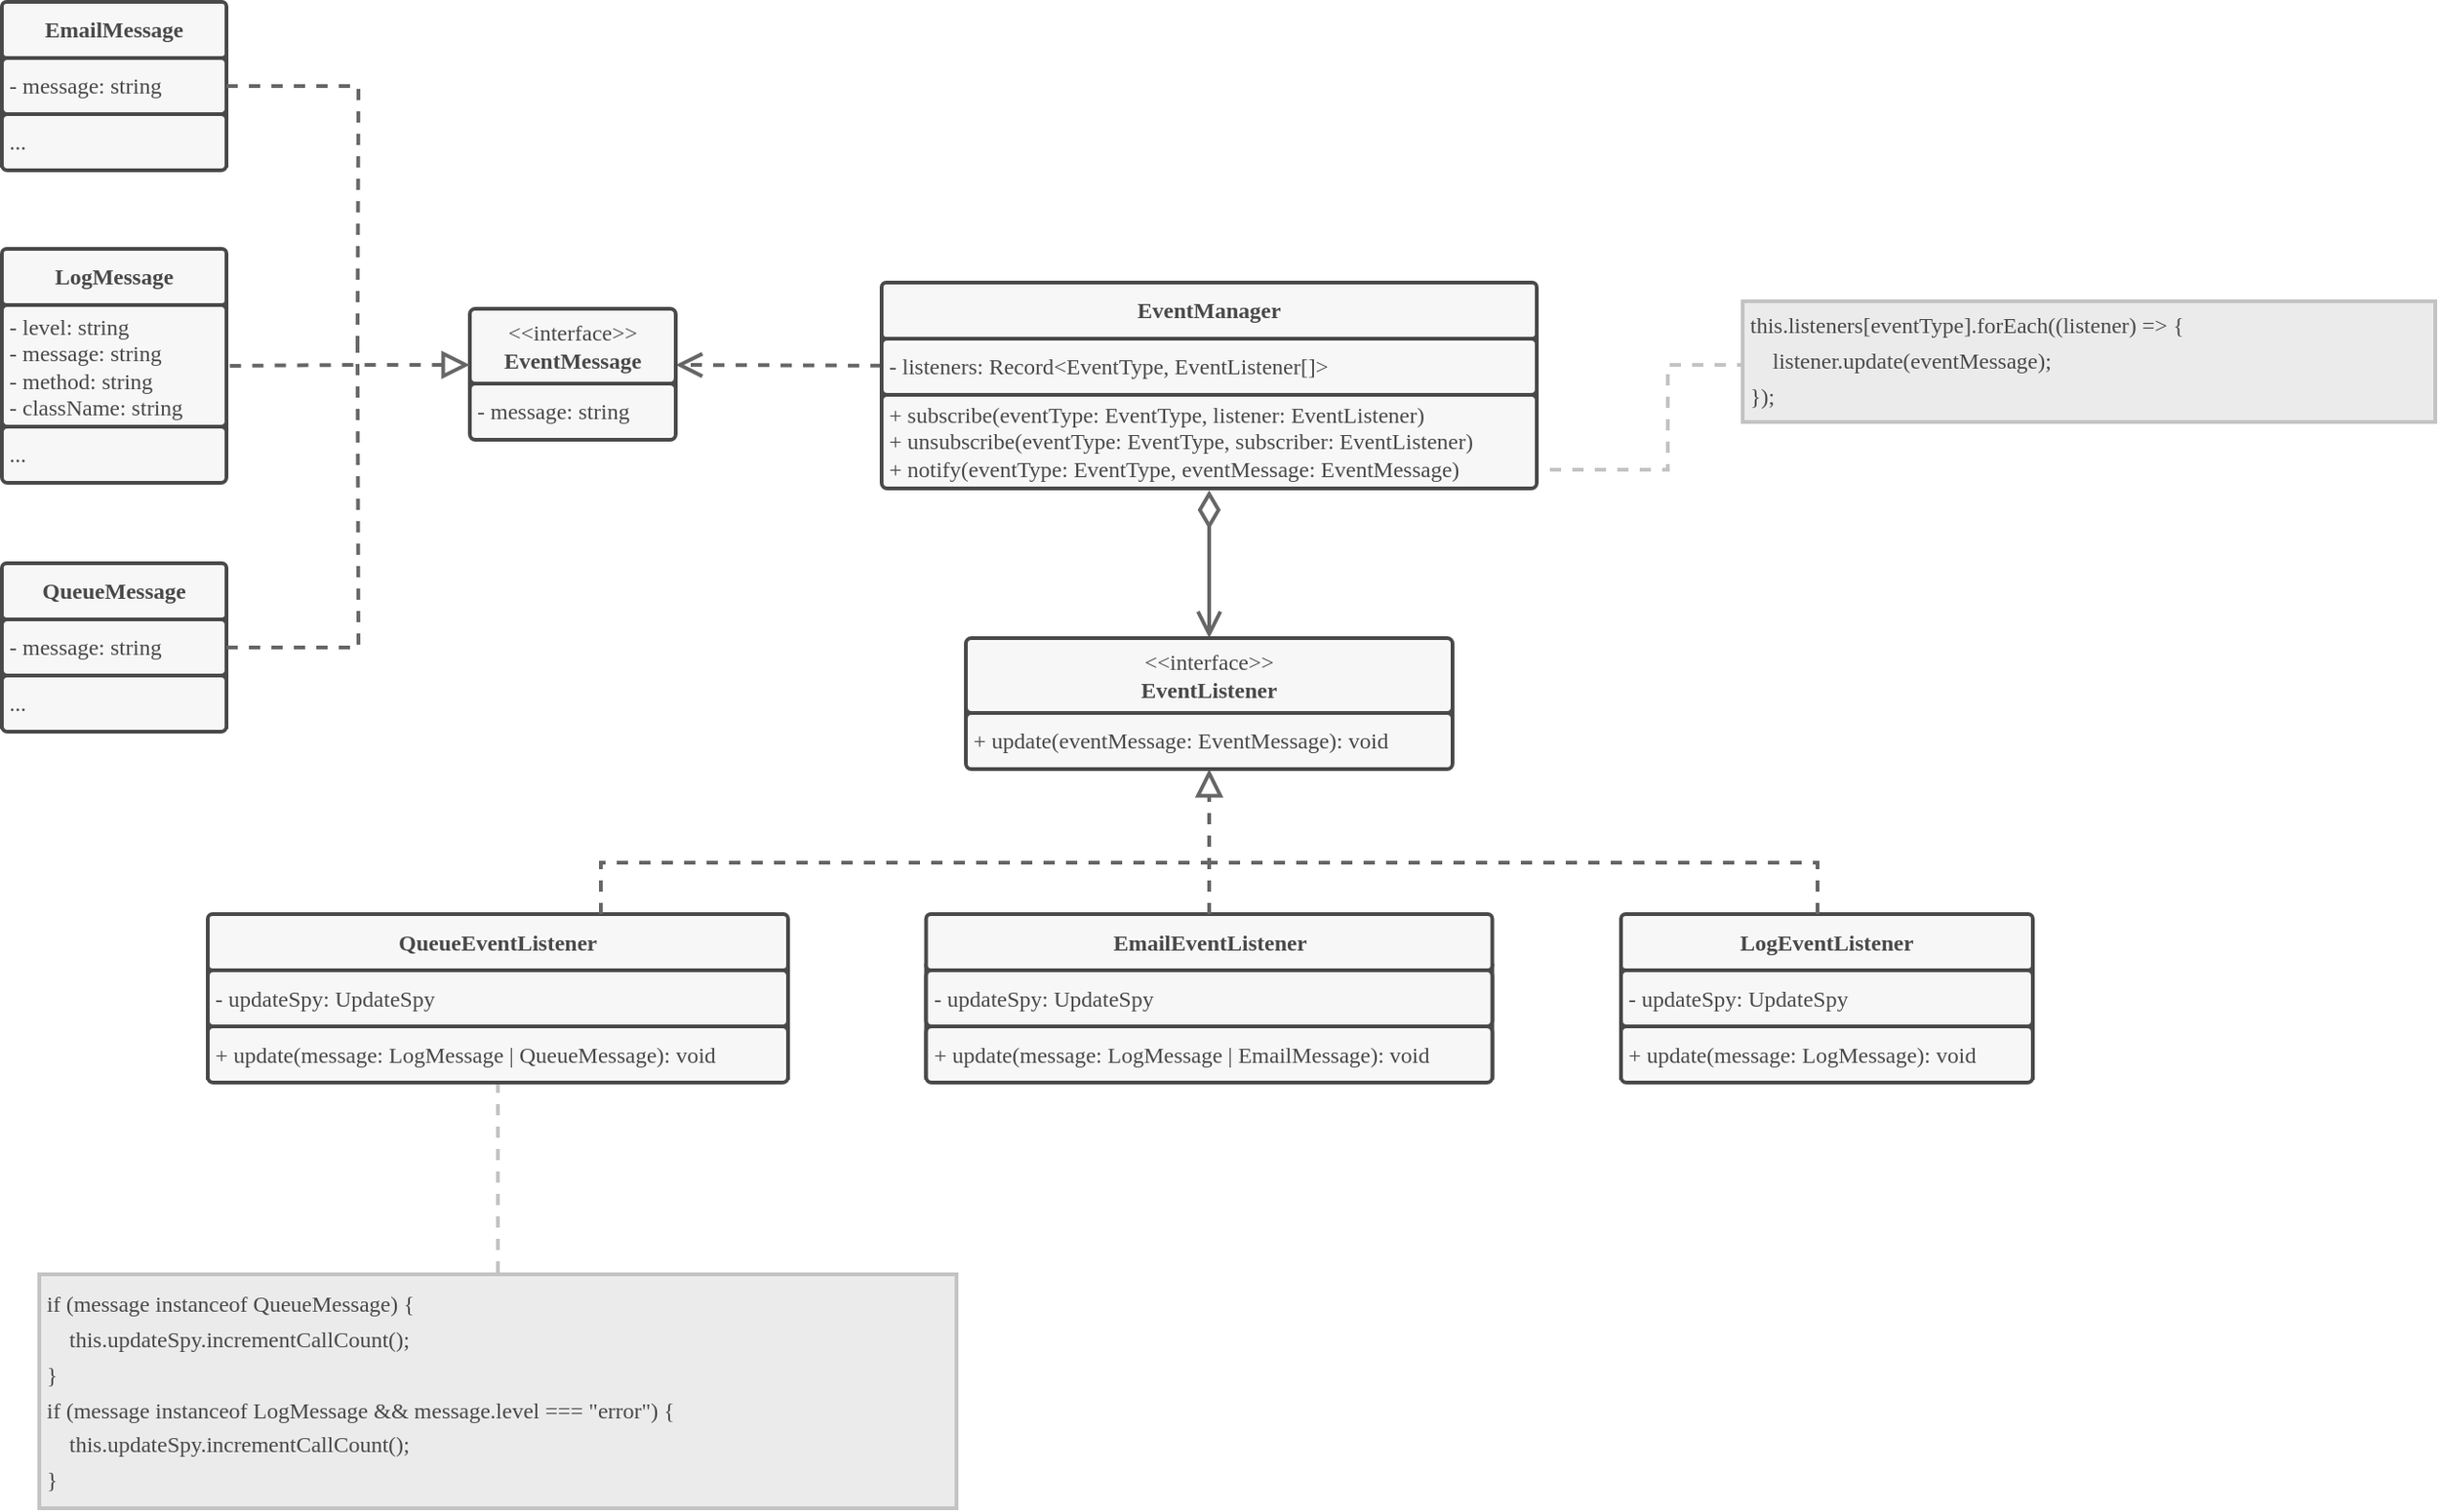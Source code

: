 <mxfile>
    <diagram name="Página-1" id="TTp-K46U8V-8WiusqMop">
        <mxGraphModel dx="944" dy="2416" grid="1" gridSize="10" guides="1" tooltips="1" connect="1" arrows="1" fold="1" page="1" pageScale="1" pageWidth="827" pageHeight="1169" math="0" shadow="0">
            <root>
                <mxCell id="0"/>
                <mxCell id="1" parent="0"/>
                <mxCell id="332" value="" style="group" parent="1" vertex="1" connectable="0">
                    <mxGeometry x="2140" y="337.5" width="310" height="95" as="geometry"/>
                </mxCell>
                <mxCell id="333" value="" style="whiteSpace=wrap;html=1;fillColor=#494949;strokeColor=#494949;container=0;strokeWidth=2;" parent="332" vertex="1">
                    <mxGeometry y="27.5" width="310.0" height="60" as="geometry"/>
                </mxCell>
                <mxCell id="334" value="&lt;font face=&quot;Nunito&quot; color=&quot;#494949&quot;&gt;&lt;b&gt;QueueEventListener&lt;/b&gt;&lt;/font&gt;" style="rounded=1;whiteSpace=wrap;html=1;arcSize=5;fillColor=#F7F7F7;strokeColor=#494949;strokeWidth=2;container=0;absoluteArcSize=1;" parent="332" vertex="1">
                    <mxGeometry width="310.0" height="30" as="geometry"/>
                </mxCell>
                <mxCell id="335" value="&lt;font face=&quot;Nunito&quot;&gt;-&amp;nbsp;updateSpy: UpdateSpy&lt;/font&gt;" style="rounded=1;whiteSpace=wrap;html=1;arcSize=6;fillColor=#F7F7F7;strokeColor=#494949;align=left;perimeterSpacing=0;spacingLeft=2;fontColor=#494949;strokeWidth=2;container=0;absoluteArcSize=1;" parent="332" vertex="1">
                    <mxGeometry y="30" width="310.0" height="30" as="geometry"/>
                </mxCell>
                <mxCell id="336" value="&lt;font face=&quot;Nunito&quot; color=&quot;#494949&quot;&gt;+ update(message: LogMessage | QueueMessage): void&lt;br&gt;&lt;/font&gt;" style="rounded=1;whiteSpace=wrap;html=1;arcSize=6;fillColor=#F7F7F7;strokeColor=#494949;align=left;spacingLeft=2;container=0;strokeWidth=2;absoluteArcSize=1;" parent="332" vertex="1">
                    <mxGeometry y="60" width="310.0" height="30" as="geometry"/>
                </mxCell>
                <mxCell id="337" value="" style="group" parent="1" vertex="1" connectable="0">
                    <mxGeometry x="2523.75" y="337.5" width="302.5" height="95" as="geometry"/>
                </mxCell>
                <mxCell id="338" value="" style="whiteSpace=wrap;html=1;fillColor=#494949;strokeColor=#494949;container=0;strokeWidth=2;" parent="337" vertex="1">
                    <mxGeometry y="27.5" width="302.5" height="60" as="geometry"/>
                </mxCell>
                <mxCell id="339" value="&lt;b&gt;&lt;font color=&quot;#494949&quot; data-font-src=&quot;https://fonts.googleapis.com/css?family=Nunito&quot; face=&quot;Nunito&quot;&gt;EmailEventListener&lt;/font&gt;&lt;/b&gt;" style="rounded=1;whiteSpace=wrap;html=1;arcSize=5;fillColor=#F7F7F7;strokeColor=#494949;strokeWidth=2;container=0;absoluteArcSize=1;" parent="337" vertex="1">
                    <mxGeometry width="302.5" height="30" as="geometry"/>
                </mxCell>
                <mxCell id="340" value="&lt;font face=&quot;Nunito&quot;&gt;-&amp;nbsp;updateSpy: UpdateSpy&lt;/font&gt;" style="rounded=1;whiteSpace=wrap;html=1;arcSize=6;fillColor=#F7F7F7;strokeColor=#494949;align=left;perimeterSpacing=0;spacingLeft=2;fontColor=#494949;strokeWidth=2;container=0;absoluteArcSize=1;" parent="337" vertex="1">
                    <mxGeometry y="30" width="302.5" height="30" as="geometry"/>
                </mxCell>
                <mxCell id="341" value="&lt;font face=&quot;Nunito&quot; color=&quot;#494949&quot;&gt;+ update(message: LogMessage | EmailMessage): void&lt;br&gt;&lt;/font&gt;" style="rounded=1;whiteSpace=wrap;html=1;arcSize=6;fillColor=#F7F7F7;strokeColor=#494949;align=left;spacingLeft=2;container=0;strokeWidth=2;absoluteArcSize=1;" parent="337" vertex="1">
                    <mxGeometry y="60" width="302.5" height="30" as="geometry"/>
                </mxCell>
                <mxCell id="347" value="" style="group" parent="1" vertex="1" connectable="0">
                    <mxGeometry x="2030" y="-150" width="120" height="95" as="geometry"/>
                </mxCell>
                <mxCell id="348" value="" style="whiteSpace=wrap;html=1;fillColor=#494949;strokeColor=#494949;container=0;strokeWidth=2;" parent="347" vertex="1">
                    <mxGeometry y="27.5" width="120" height="60" as="geometry"/>
                </mxCell>
                <mxCell id="349" value="&lt;font face=&quot;Nunito&quot; color=&quot;#494949&quot;&gt;&lt;b&gt;EmailMessage&lt;/b&gt;&lt;/font&gt;" style="rounded=1;whiteSpace=wrap;html=1;arcSize=5;fillColor=#F7F7F7;strokeColor=#494949;strokeWidth=2;container=0;absoluteArcSize=1;" parent="347" vertex="1">
                    <mxGeometry width="120" height="30" as="geometry"/>
                </mxCell>
                <mxCell id="350" value="&lt;font face=&quot;Nunito&quot;&gt;- message: string&lt;/font&gt;" style="rounded=1;whiteSpace=wrap;html=1;arcSize=6;fillColor=#F7F7F7;strokeColor=#494949;align=left;perimeterSpacing=0;spacingLeft=2;fontColor=#494949;strokeWidth=2;container=0;absoluteArcSize=1;" parent="347" vertex="1">
                    <mxGeometry y="30" width="120" height="30" as="geometry"/>
                </mxCell>
                <mxCell id="351" value="&lt;font face=&quot;Nunito&quot; color=&quot;#494949&quot;&gt;...&lt;br&gt;&lt;/font&gt;" style="rounded=1;whiteSpace=wrap;html=1;arcSize=6;fillColor=#F7F7F7;strokeColor=#494949;align=left;spacingLeft=2;container=0;strokeWidth=2;absoluteArcSize=1;" parent="347" vertex="1">
                    <mxGeometry y="60" width="120" height="30" as="geometry"/>
                </mxCell>
                <mxCell id="361" value="" style="group" parent="1" vertex="1" connectable="0">
                    <mxGeometry x="2030" y="-18" width="120" height="125" as="geometry"/>
                </mxCell>
                <mxCell id="357" value="" style="whiteSpace=wrap;html=1;fillColor=#494949;strokeColor=#494949;container=0;strokeWidth=2;" parent="361" vertex="1">
                    <mxGeometry y="27.5" width="120" height="70" as="geometry"/>
                </mxCell>
                <mxCell id="358" value="&lt;font face=&quot;Nunito&quot; color=&quot;#494949&quot;&gt;&lt;b&gt;LogMessage&lt;/b&gt;&lt;/font&gt;" style="rounded=1;whiteSpace=wrap;html=1;arcSize=5;fillColor=#F7F7F7;strokeColor=#494949;strokeWidth=2;container=0;absoluteArcSize=1;" parent="361" vertex="1">
                    <mxGeometry width="120" height="30" as="geometry"/>
                </mxCell>
                <mxCell id="359" value="&lt;font face=&quot;Nunito&quot;&gt;-&amp;nbsp;level: string&lt;br&gt;- message: string&lt;br&gt;- method: string&lt;br&gt;- className: string&lt;br&gt;&lt;/font&gt;" style="rounded=1;whiteSpace=wrap;html=1;arcSize=6;fillColor=#F7F7F7;strokeColor=#494949;align=left;perimeterSpacing=0;spacingLeft=2;fontColor=#494949;strokeWidth=2;container=0;absoluteArcSize=1;" parent="361" vertex="1">
                    <mxGeometry y="30" width="120" height="65" as="geometry"/>
                </mxCell>
                <mxCell id="360" value="&lt;font face=&quot;Nunito&quot; color=&quot;#494949&quot;&gt;...&lt;br&gt;&lt;/font&gt;" style="rounded=1;whiteSpace=wrap;html=1;arcSize=6;fillColor=#F7F7F7;strokeColor=#494949;align=left;spacingLeft=2;container=0;strokeWidth=2;absoluteArcSize=1;" parent="361" vertex="1">
                    <mxGeometry y="95" width="120" height="30" as="geometry"/>
                </mxCell>
                <mxCell id="362" value="" style="group" parent="1" vertex="1" connectable="0">
                    <mxGeometry x="2030" y="150" width="120" height="95" as="geometry"/>
                </mxCell>
                <mxCell id="363" value="" style="whiteSpace=wrap;html=1;fillColor=#494949;strokeColor=#494949;container=0;strokeWidth=2;" parent="362" vertex="1">
                    <mxGeometry y="27.5" width="120" height="60" as="geometry"/>
                </mxCell>
                <mxCell id="364" value="&lt;font face=&quot;Nunito&quot; color=&quot;#494949&quot;&gt;&lt;b&gt;QueueMessage&lt;/b&gt;&lt;/font&gt;" style="rounded=1;whiteSpace=wrap;html=1;arcSize=5;fillColor=#F7F7F7;strokeColor=#494949;strokeWidth=2;container=0;absoluteArcSize=1;" parent="362" vertex="1">
                    <mxGeometry width="120" height="30" as="geometry"/>
                </mxCell>
                <mxCell id="365" value="&lt;font face=&quot;Nunito&quot;&gt;- message: string&lt;/font&gt;" style="rounded=1;whiteSpace=wrap;html=1;arcSize=6;fillColor=#F7F7F7;strokeColor=#494949;align=left;perimeterSpacing=0;spacingLeft=2;fontColor=#494949;strokeWidth=2;container=0;absoluteArcSize=1;" parent="362" vertex="1">
                    <mxGeometry y="30" width="120" height="30" as="geometry"/>
                </mxCell>
                <mxCell id="366" value="&lt;font face=&quot;Nunito&quot; color=&quot;#494949&quot;&gt;...&lt;br&gt;&lt;/font&gt;" style="rounded=1;whiteSpace=wrap;html=1;arcSize=6;fillColor=#F7F7F7;strokeColor=#494949;align=left;spacingLeft=2;container=0;strokeWidth=2;absoluteArcSize=1;" parent="362" vertex="1">
                    <mxGeometry y="60" width="120" height="30" as="geometry"/>
                </mxCell>
                <mxCell id="367" style="edgeStyle=none;html=1;entryX=0.5;entryY=0;entryDx=0;entryDy=0;fontFamily=Helvetica;fontSource=https%3A%2F%2Ffonts.googleapis.com%2Fcss%3Ffamily%3DNunito;fontColor=default;endArrow=open;rounded=0;strokeColor=#666666;strokeWidth=2;startArrow=diamondThin;startFill=0;endFill=0;startSize=15;endSize=10;sourcePerimeterSpacing=1;targetPerimeterSpacing=1;" parent="1" source="326" target="329" edge="1">
                    <mxGeometry relative="1" as="geometry"/>
                </mxCell>
                <mxCell id="368" style="edgeStyle=none;html=1;entryX=1;entryY=0.75;entryDx=0;entryDy=0;fontFamily=Helvetica;fontSource=https%3A%2F%2Ffonts.googleapis.com%2Fcss%3Ffamily%3DFira%2BCode%2BMedium;fontColor=default;endArrow=open;rounded=0;strokeColor=#666666;dashed=1;startArrow=none;startFill=0;endFill=0;targetPerimeterSpacing=0;strokeWidth=2;endSize=10;startSize=10;sourcePerimeterSpacing=0;" parent="1" source="325" target="355" edge="1">
                    <mxGeometry relative="1" as="geometry"/>
                </mxCell>
                <mxCell id="369" value="" style="group" parent="1" vertex="1" connectable="0">
                    <mxGeometry x="2280" y="14" width="110" height="70" as="geometry"/>
                </mxCell>
                <mxCell id="353" value="" style="whiteSpace=wrap;html=1;strokeColor=#494949;fillColor=#494949;container=0;strokeWidth=2;" parent="369" vertex="1">
                    <mxGeometry y="29.93" width="110" height="30" as="geometry"/>
                </mxCell>
                <mxCell id="354" value="&lt;font color=&quot;#494949&quot; data-font-src=&quot;https://fonts.googleapis.com/css?family=Nunito&quot; face=&quot;Nunito&quot;&gt;-&amp;nbsp;message: string&lt;br&gt;&lt;/font&gt;" style="rounded=1;whiteSpace=wrap;html=1;arcSize=6;fillColor=#F7F7F7;strokeColor=#494949;align=left;spacingLeft=2;container=0;strokeWidth=2;absoluteArcSize=1;" parent="369" vertex="1">
                    <mxGeometry y="40" width="110.0" height="30" as="geometry"/>
                </mxCell>
                <mxCell id="355" value="&lt;font face=&quot;Nunito&quot; color=&quot;#494949&quot;&gt;&amp;lt;&amp;lt;interface&amp;gt;&amp;gt;&lt;br&gt;&lt;b&gt;EventMessage&lt;/b&gt;&lt;br&gt;&lt;/font&gt;" style="rounded=1;whiteSpace=wrap;html=1;arcSize=6;fillColor=#F7F7F7;strokeColor=#494949;container=0;strokeWidth=2;absoluteArcSize=1;" parent="369" vertex="1">
                    <mxGeometry width="110.0" height="40" as="geometry"/>
                </mxCell>
                <mxCell id="380" value="" style="group" parent="1" vertex="1" connectable="0">
                    <mxGeometry x="2895" y="337.5" width="220" height="90" as="geometry"/>
                </mxCell>
                <mxCell id="343" value="" style="whiteSpace=wrap;html=1;fillColor=#494949;strokeColor=#494949;container=0;strokeWidth=2;" parent="380" vertex="1">
                    <mxGeometry y="27.5" width="220" height="60" as="geometry"/>
                </mxCell>
                <mxCell id="344" value="&lt;font face=&quot;Nunito&quot; color=&quot;#494949&quot;&gt;&lt;b&gt;LogEventListener&lt;/b&gt;&lt;/font&gt;" style="rounded=1;whiteSpace=wrap;html=1;arcSize=5;fillColor=#F7F7F7;strokeColor=#494949;strokeWidth=2;container=0;absoluteArcSize=1;" parent="380" vertex="1">
                    <mxGeometry width="220" height="30" as="geometry"/>
                </mxCell>
                <mxCell id="345" value="&lt;font face=&quot;Nunito&quot;&gt;-&amp;nbsp;updateSpy: UpdateSpy&lt;/font&gt;" style="rounded=1;whiteSpace=wrap;html=1;arcSize=6;fillColor=#F7F7F7;strokeColor=#494949;align=left;perimeterSpacing=0;spacingLeft=2;fontColor=#494949;strokeWidth=2;container=0;absoluteArcSize=1;" parent="380" vertex="1">
                    <mxGeometry y="30" width="220" height="30" as="geometry"/>
                </mxCell>
                <mxCell id="346" value="&lt;font face=&quot;Nunito&quot; color=&quot;#494949&quot;&gt;+ update(message: LogMessage): void&lt;br&gt;&lt;/font&gt;" style="rounded=1;whiteSpace=wrap;html=1;arcSize=6;fillColor=#F7F7F7;strokeColor=#494949;align=left;spacingLeft=2;container=0;strokeWidth=2;absoluteArcSize=1;" parent="380" vertex="1">
                    <mxGeometry y="60" width="220" height="30" as="geometry"/>
                </mxCell>
                <mxCell id="381" style="edgeStyle=none;html=1;entryX=0.5;entryY=1;entryDx=0;entryDy=0;fontFamily=Helvetica;fontSource=https%3A%2F%2Ffonts.googleapis.com%2Fcss%3Ffamily%3DFira%2BCode%2BMedium;fontColor=default;endArrow=block;rounded=0;strokeColor=#666666;dashed=1;startArrow=none;startFill=0;endFill=0;targetPerimeterSpacing=0;strokeWidth=2;endSize=10;startSize=10;sourcePerimeterSpacing=0;" parent="1" source="339" target="328" edge="1">
                    <mxGeometry relative="1" as="geometry"/>
                </mxCell>
                <mxCell id="382" style="edgeStyle=orthogonalEdgeStyle;html=1;fontFamily=Helvetica;fontSource=https%3A%2F%2Ffonts.googleapis.com%2Fcss%3Ffamily%3DFira%2BCode%2BMedium;fontColor=default;endArrow=none;rounded=0;strokeColor=#666666;dashed=1;startArrow=none;startFill=0;endFill=0;targetPerimeterSpacing=0;strokeWidth=2;endSize=10;startSize=10;sourcePerimeterSpacing=0;" parent="1" source="344" edge="1">
                    <mxGeometry relative="1" as="geometry">
                        <mxPoint x="2675" y="310" as="targetPoint"/>
                        <Array as="points">
                            <mxPoint x="3000" y="310"/>
                            <mxPoint x="2675" y="310"/>
                        </Array>
                    </mxGeometry>
                </mxCell>
                <mxCell id="383" style="edgeStyle=orthogonalEdgeStyle;html=1;fontFamily=Helvetica;fontSource=https%3A%2F%2Ffonts.googleapis.com%2Fcss%3Ffamily%3DFira%2BCode%2BMedium;fontColor=default;endArrow=none;rounded=0;strokeColor=#666666;dashed=1;startArrow=none;startFill=0;endFill=0;targetPerimeterSpacing=0;strokeWidth=2;endSize=10;startSize=10;sourcePerimeterSpacing=0;" parent="1" source="334" edge="1">
                    <mxGeometry relative="1" as="geometry">
                        <mxPoint x="2670" y="310" as="targetPoint"/>
                        <Array as="points">
                            <mxPoint x="2350" y="310"/>
                            <mxPoint x="2675" y="310"/>
                        </Array>
                    </mxGeometry>
                </mxCell>
                <mxCell id="384" value="" style="group" parent="1" vertex="1" connectable="0">
                    <mxGeometry x="2545" y="190" width="260" height="70" as="geometry"/>
                </mxCell>
                <mxCell id="327" value="" style="whiteSpace=wrap;html=1;strokeColor=#494949;fillColor=#494949;container=0;strokeWidth=2;" parent="384" vertex="1">
                    <mxGeometry y="29.93" width="260" height="30" as="geometry"/>
                </mxCell>
                <mxCell id="328" value="&lt;font color=&quot;#494949&quot; data-font-src=&quot;https://fonts.googleapis.com/css?family=Nunito&quot; face=&quot;Nunito&quot;&gt;+&amp;nbsp;update(eventMessage: EventMessage): void&lt;br&gt;&lt;/font&gt;" style="rounded=1;whiteSpace=wrap;html=1;arcSize=6;fillColor=#F7F7F7;strokeColor=#494949;align=left;spacingLeft=2;container=0;strokeWidth=2;absoluteArcSize=1;" parent="384" vertex="1">
                    <mxGeometry y="40" width="260" height="30" as="geometry"/>
                </mxCell>
                <mxCell id="329" value="&lt;font face=&quot;Nunito&quot; color=&quot;#494949&quot;&gt;&amp;lt;&amp;lt;interface&amp;gt;&amp;gt;&lt;br&gt;&lt;b&gt;EventListener&lt;/b&gt;&lt;br&gt;&lt;/font&gt;" style="rounded=1;whiteSpace=wrap;html=1;arcSize=6;fillColor=#F7F7F7;strokeColor=#494949;container=0;strokeWidth=2;absoluteArcSize=1;" parent="384" vertex="1">
                    <mxGeometry width="260" height="40" as="geometry"/>
                </mxCell>
                <mxCell id="386" style="edgeStyle=orthogonalEdgeStyle;html=1;entryX=1;entryY=0.5;entryDx=0;entryDy=0;fontFamily=Helvetica;fontSource=https%3A%2F%2Ffonts.googleapis.com%2Fcss%3Ffamily%3DFira%2BCode%2BMedium;fontColor=default;endArrow=none;endFill=0;rounded=0;strokeColor=#666666;dashed=1;startArrow=block;startFill=0;targetPerimeterSpacing=0;strokeWidth=2;endSize=10;startSize=10;sourcePerimeterSpacing=0;exitX=0;exitY=0.75;exitDx=0;exitDy=0;" parent="1" source="355" target="359" edge="1">
                    <mxGeometry relative="1" as="geometry"/>
                </mxCell>
                <mxCell id="388" style="edgeStyle=orthogonalEdgeStyle;html=1;fontFamily=Helvetica;fontSource=https%3A%2F%2Ffonts.googleapis.com%2Fcss%3Ffamily%3DFira%2BCode%2BMedium;fontColor=default;startArrow=none;startFill=0;endArrow=none;endFill=0;rounded=0;strokeColor=#666666;dashed=1;targetPerimeterSpacing=0;strokeWidth=2;endSize=10;startSize=10;sourcePerimeterSpacing=0;" parent="1" source="365" edge="1">
                    <mxGeometry relative="1" as="geometry">
                        <mxPoint x="2220" y="34" as="targetPoint"/>
                    </mxGeometry>
                </mxCell>
                <mxCell id="389" style="edgeStyle=orthogonalEdgeStyle;html=1;fontFamily=Helvetica;fontSource=https%3A%2F%2Ffonts.googleapis.com%2Fcss%3Ffamily%3DFira%2BCode%2BMedium;fontColor=default;startArrow=none;startFill=0;endArrow=none;endFill=0;rounded=0;strokeColor=#666666;dashed=1;targetPerimeterSpacing=0;strokeWidth=2;endSize=10;startSize=10;sourcePerimeterSpacing=0;" parent="1" source="350" edge="1">
                    <mxGeometry relative="1" as="geometry">
                        <mxPoint x="2220" y="34" as="targetPoint"/>
                    </mxGeometry>
                </mxCell>
                <mxCell id="391" style="edgeStyle=none;html=1;fontFamily=Helvetica;fontSource=https%3A%2F%2Ffonts.googleapis.com%2Fcss%3Ffamily%3DFira%2BCode%2BMedium;endArrow=none;rounded=0;strokeColor=#C3C3C3;startArrow=none;startFill=0;endFill=0;strokeWidth=2;startSize=4;endSize=6;sourcePerimeterSpacing=1;targetPerimeterSpacing=1;dashed=1;" parent="1" source="390" target="336" edge="1">
                    <mxGeometry relative="1" as="geometry"/>
                </mxCell>
                <mxCell id="390" value="&lt;div style=&quot;line-height: 26px;&quot;&gt;&lt;div style=&quot;line-height: 26px;&quot;&gt;&lt;div style=&quot;line-height: 26px;&quot;&gt;&lt;div style=&quot;line-height: 147%;&quot;&gt;&lt;div style=&quot;line-height: 147%;&quot;&gt;&lt;div style=&quot;line-height: 137%;&quot;&gt;&lt;div style=&quot;line-height: 137%;&quot;&gt;&lt;div style=&quot;line-height: 157%;&quot;&gt;&lt;div style=&quot;line-height: 157%;&quot;&gt;&lt;div style=&quot;line-height: 157%;&quot;&gt;&lt;div style=&quot;line-height: 157%;&quot;&gt;&lt;font face=&quot;Fira Code Medium&quot; data-font-src=&quot;https://fonts.googleapis.com/css?family=Fira+Code+Medium&quot;&gt;if (message instanceof QueueMessage) {&lt;/font&gt;&lt;/div&gt;&lt;div style=&quot;line-height: 157%;&quot;&gt;&lt;font face=&quot;Fira Code Medium&quot; data-font-src=&quot;https://fonts.googleapis.com/css?family=Fira+Code+Medium&quot;&gt;&amp;nbsp; &amp;nbsp; this.updateSpy.incrementCallCount();&lt;/font&gt;&lt;/div&gt;&lt;div style=&quot;line-height: 157%;&quot;&gt;&lt;font face=&quot;Fira Code Medium&quot; data-font-src=&quot;https://fonts.googleapis.com/css?family=Fira+Code+Medium&quot;&gt;}&lt;/font&gt;&lt;/div&gt;&lt;div style=&quot;line-height: 157%;&quot;&gt;&lt;font face=&quot;Fira Code Medium&quot; data-font-src=&quot;https://fonts.googleapis.com/css?family=Fira+Code+Medium&quot;&gt;if (message instanceof LogMessage &amp;amp;&amp;amp; message.level === &quot;error&quot;) {&lt;/font&gt;&lt;/div&gt;&lt;div style=&quot;line-height: 157%;&quot;&gt;&lt;font face=&quot;Fira Code Medium&quot; data-font-src=&quot;https://fonts.googleapis.com/css?family=Fira+Code+Medium&quot;&gt;&amp;nbsp; &amp;nbsp; this.updateSpy.incrementCallCount();&lt;/font&gt;&lt;/div&gt;&lt;div style=&quot;line-height: 157%;&quot;&gt;&lt;font face=&quot;Fira Code Medium&quot; data-font-src=&quot;https://fonts.googleapis.com/css?family=Fira+Code+Medium&quot;&gt;}&lt;/font&gt;&lt;/div&gt;&lt;/div&gt;&lt;/div&gt;&lt;/div&gt;&lt;/div&gt;&lt;/div&gt;&lt;/div&gt;&lt;/div&gt;&lt;/div&gt;&lt;/div&gt;&lt;/div&gt;" style="rounded=0;whiteSpace=wrap;html=1;fontColor=#494949;strokeColor=#C3C3C3;fillColor=#EBEBEB;align=left;verticalAlign=middle;spacingLeft=2;spacingRight=1;strokeWidth=2;" parent="1" vertex="1">
                    <mxGeometry x="2050" y="530" width="490" height="125" as="geometry"/>
                </mxCell>
                <mxCell id="392" value="&lt;div style=&quot;line-height: 26px;&quot;&gt;&lt;div style=&quot;line-height: 26px;&quot;&gt;&lt;div style=&quot;line-height: 26px;&quot;&gt;&lt;div style=&quot;line-height: 147%;&quot;&gt;&lt;div style=&quot;line-height: 147%;&quot;&gt;&lt;div style=&quot;line-height: 137%;&quot;&gt;&lt;div style=&quot;line-height: 137%;&quot;&gt;&lt;div style=&quot;line-height: 157%;&quot;&gt;&lt;div style=&quot;line-height: 157%;&quot;&gt;&lt;div style=&quot;line-height: 157%;&quot;&gt;&lt;div style=&quot;line-height: 157%;&quot;&gt;&lt;div style=&quot;line-height: 157%;&quot;&gt;&lt;font data-font-src=&quot;https://fonts.googleapis.com/css?family=Fira+Code+Medium&quot; face=&quot;Fira Code Medium&quot;&gt;this.listeners[eventType].forEach((listener) =&amp;gt; {&lt;/font&gt;&lt;/div&gt;&lt;div style=&quot;line-height: 157%;&quot;&gt;&lt;font data-font-src=&quot;https://fonts.googleapis.com/css?family=Fira+Code+Medium&quot; face=&quot;Fira Code Medium&quot;&gt;&amp;nbsp; &amp;nbsp; listener.update(eventMessage);&lt;/font&gt;&lt;/div&gt;&lt;div style=&quot;line-height: 157%;&quot;&gt;&lt;font data-font-src=&quot;https://fonts.googleapis.com/css?family=Fira+Code+Medium&quot; face=&quot;Fira Code Medium&quot;&gt;});&lt;/font&gt;&lt;/div&gt;&lt;/div&gt;&lt;/div&gt;&lt;/div&gt;&lt;/div&gt;&lt;/div&gt;&lt;/div&gt;&lt;/div&gt;&lt;/div&gt;&lt;/div&gt;&lt;/div&gt;&lt;/div&gt;" style="rounded=0;whiteSpace=wrap;html=1;fontColor=#494949;strokeColor=#C3C3C3;fillColor=#EBEBEB;align=left;verticalAlign=middle;spacingLeft=2;spacingRight=1;strokeWidth=2;" vertex="1" parent="1">
                    <mxGeometry x="2960" y="10" width="370" height="64.5" as="geometry"/>
                </mxCell>
                <mxCell id="393" style="edgeStyle=orthogonalEdgeStyle;html=1;entryX=0;entryY=0.5;entryDx=0;entryDy=0;fontFamily=Helvetica;fontSource=https%3A%2F%2Ffonts.googleapis.com%2Fcss%3Ffamily%3DFira%2BCode%2BMedium;endArrow=none;rounded=0;strokeColor=#C3C3C3;startArrow=oval;startFill=0;endFill=0;strokeWidth=2;startSize=6;endSize=6;sourcePerimeterSpacing=2;targetPerimeterSpacing=1;dashed=1;" edge="1" parent="1" target="392">
                    <mxGeometry relative="1" as="geometry">
                        <mxPoint x="2842" y="100" as="sourcePoint"/>
                        <Array as="points">
                            <mxPoint x="2920" y="100"/>
                            <mxPoint x="2920" y="44"/>
                        </Array>
                    </mxGeometry>
                </mxCell>
                <mxCell id="322" value="" style="group" parent="1" vertex="1" connectable="0">
                    <mxGeometry x="2500" y="1.776e-15" width="350" height="125" as="geometry"/>
                </mxCell>
                <mxCell id="323" value="" style="whiteSpace=wrap;html=1;fillColor=#494949;strokeColor=#494949;container=0;strokeWidth=2;" parent="322" vertex="1">
                    <mxGeometry y="27.5" width="350" height="60" as="geometry"/>
                </mxCell>
                <mxCell id="324" value="&lt;font data-font-src=&quot;https://fonts.googleapis.com/css?family=Nunito&quot; face=&quot;Nunito&quot; color=&quot;#494949&quot;&gt;&lt;b style=&quot;&quot;&gt;EventManager&lt;/b&gt;&lt;/font&gt;" style="rounded=1;whiteSpace=wrap;html=1;arcSize=5;fillColor=#F7F7F7;strokeColor=#494949;strokeWidth=2;container=0;absoluteArcSize=1;" parent="322" vertex="1">
                    <mxGeometry width="350" height="30" as="geometry"/>
                </mxCell>
                <mxCell id="325" value="&lt;font face=&quot;Nunito&quot;&gt;- listeners: Record&amp;lt;EventType, EventListener[]&amp;gt;&lt;/font&gt;" style="rounded=1;whiteSpace=wrap;html=1;arcSize=6;fillColor=#F7F7F7;strokeColor=#494949;align=left;perimeterSpacing=0;spacingLeft=2;fontColor=#494949;strokeWidth=2;container=0;absoluteArcSize=1;" parent="322" vertex="1">
                    <mxGeometry y="30" width="350" height="30" as="geometry"/>
                </mxCell>
                <mxCell id="326" value="&lt;font face=&quot;Nunito&quot; color=&quot;#494949&quot;&gt;+ subscribe(eventType: EventType, listener: EventListener)&lt;br&gt;+ unsubscribe(eventType: EventType, subscriber: EventListener)&lt;br&gt;+ notify(eventType: EventType, eventMessage: EventMessage)&lt;br&gt;&lt;/font&gt;" style="rounded=1;whiteSpace=wrap;html=1;arcSize=6;fillColor=#F7F7F7;strokeColor=#494949;align=left;spacingLeft=2;container=0;strokeWidth=2;absoluteArcSize=1;" parent="322" vertex="1">
                    <mxGeometry y="60" width="350" height="50" as="geometry"/>
                </mxCell>
            </root>
        </mxGraphModel>
    </diagram>
</mxfile>

